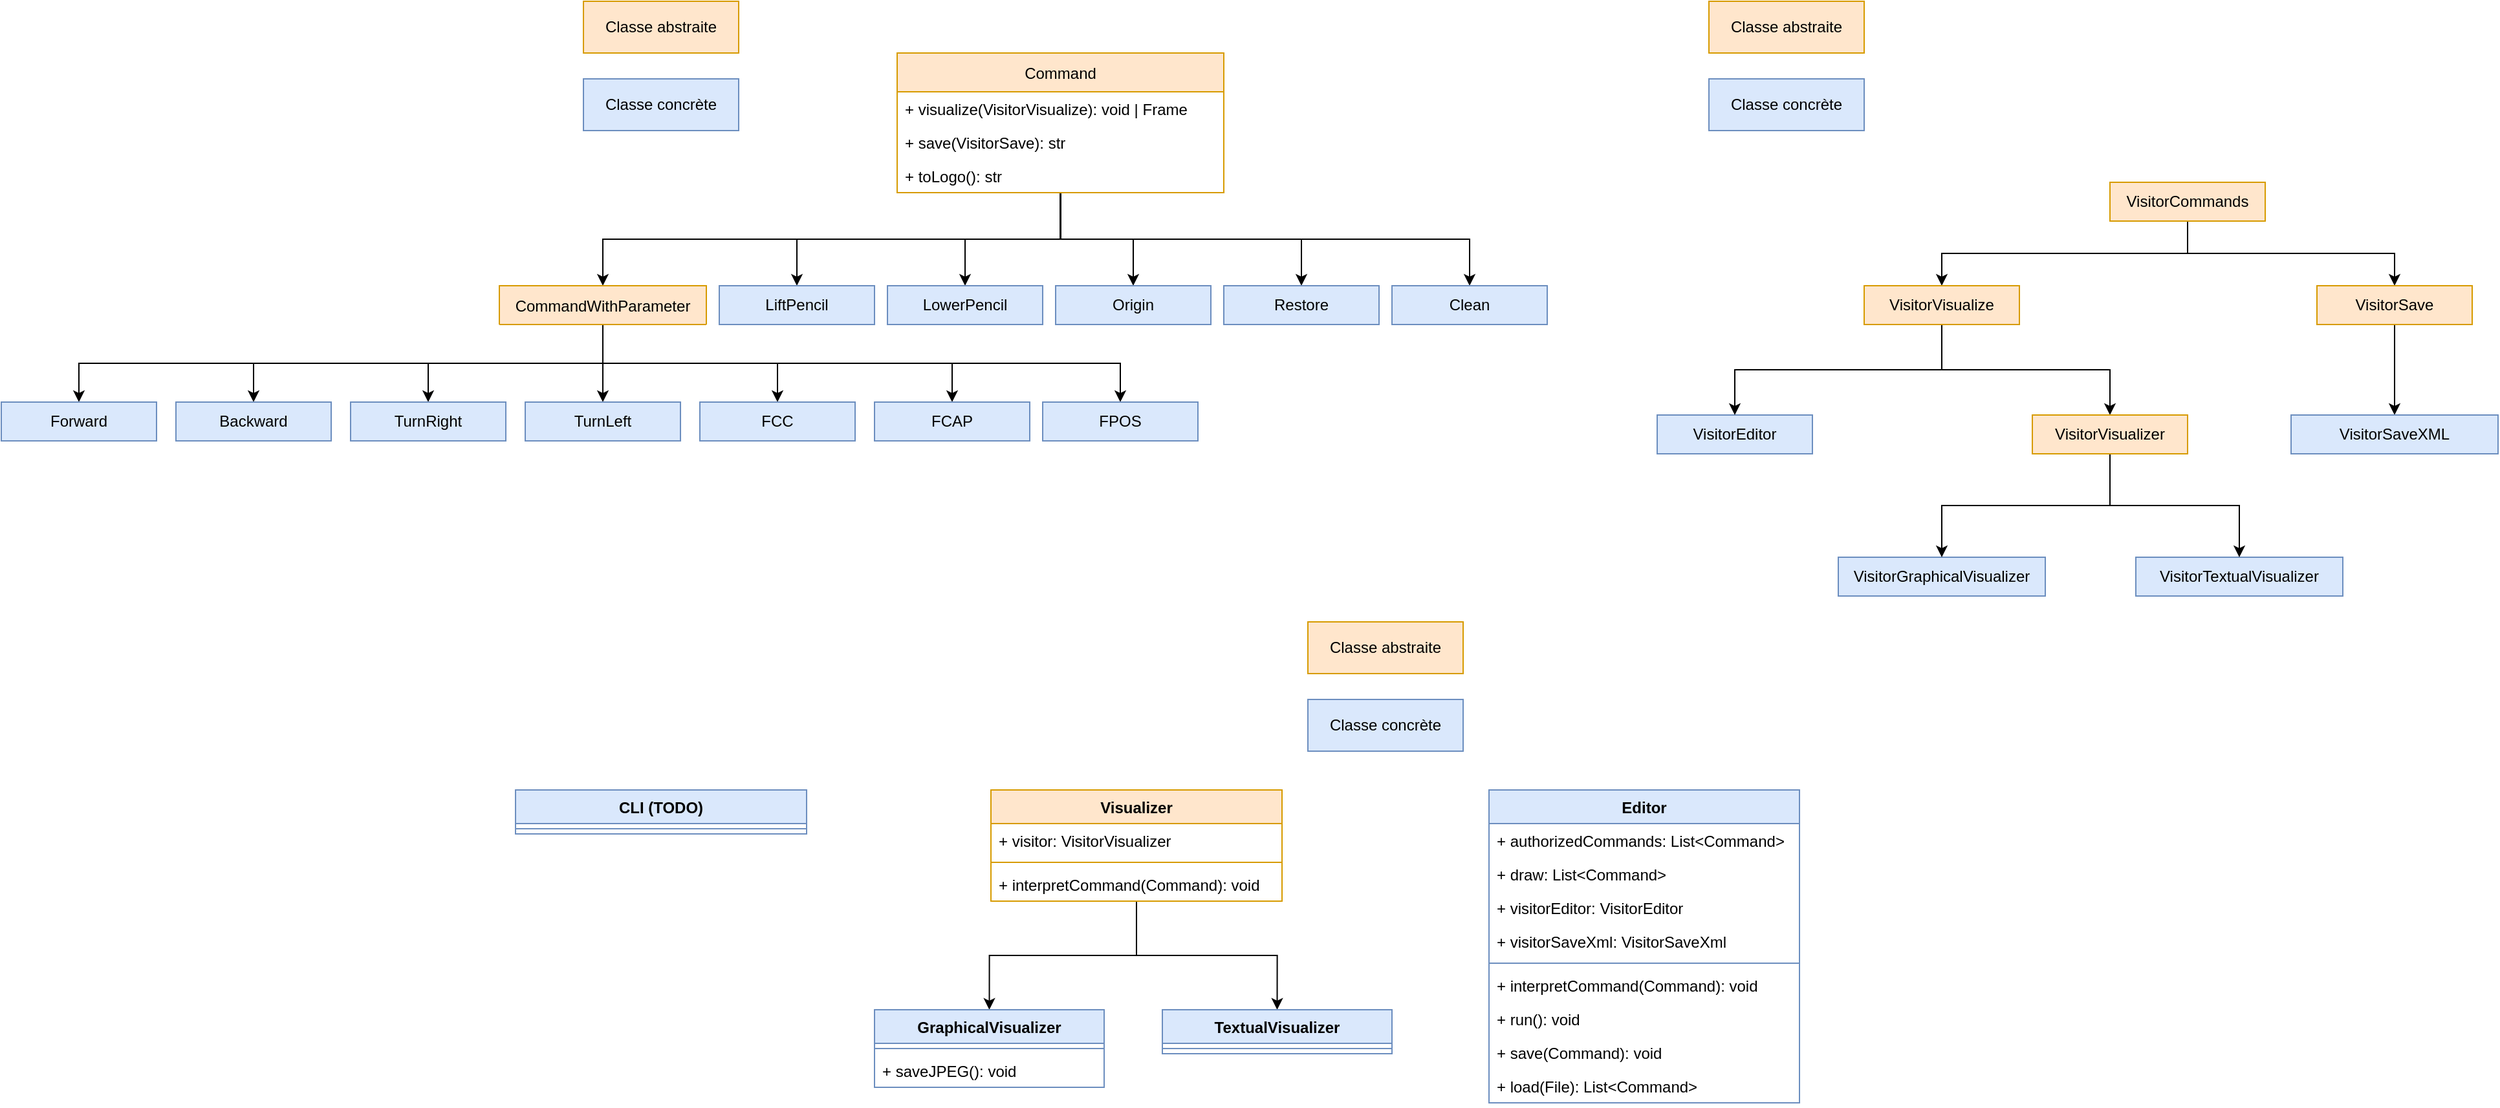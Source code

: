 <mxfile version="20.3.0" type="device" pages="2"><diagram id="Py8wlGeYmYCGKQXBssOy" name="Hiérarchie des classes"><mxGraphModel dx="2522" dy="1867" grid="1" gridSize="10" guides="1" tooltips="1" connect="1" arrows="1" fold="1" page="1" pageScale="1" pageWidth="827" pageHeight="1169" math="0" shadow="0"><root><mxCell id="0"/><mxCell id="1" parent="0"/><mxCell id="HvJ65bPTs1AL6TXS-lIc-12" style="edgeStyle=orthogonalEdgeStyle;rounded=0;orthogonalLoop=1;jettySize=auto;html=1;exitX=0.5;exitY=1;exitDx=0;exitDy=0;entryX=0.5;entryY=0;entryDx=0;entryDy=0;" parent="1" source="HvJ65bPTs1AL6TXS-lIc-1" target="HvJ65bPTs1AL6TXS-lIc-5" edge="1"><mxGeometry relative="1" as="geometry"/></mxCell><mxCell id="HvJ65bPTs1AL6TXS-lIc-13" style="edgeStyle=orthogonalEdgeStyle;rounded=0;orthogonalLoop=1;jettySize=auto;html=1;exitX=0.5;exitY=1;exitDx=0;exitDy=0;entryX=0.5;entryY=0;entryDx=0;entryDy=0;" parent="1" source="HvJ65bPTs1AL6TXS-lIc-1" target="HvJ65bPTs1AL6TXS-lIc-7" edge="1"><mxGeometry relative="1" as="geometry"/></mxCell><mxCell id="HvJ65bPTs1AL6TXS-lIc-14" style="edgeStyle=orthogonalEdgeStyle;rounded=0;orthogonalLoop=1;jettySize=auto;html=1;exitX=0.5;exitY=1;exitDx=0;exitDy=0;entryX=0.5;entryY=0;entryDx=0;entryDy=0;" parent="1" source="HvJ65bPTs1AL6TXS-lIc-1" target="HvJ65bPTs1AL6TXS-lIc-6" edge="1"><mxGeometry relative="1" as="geometry"/></mxCell><mxCell id="HvJ65bPTs1AL6TXS-lIc-15" style="edgeStyle=orthogonalEdgeStyle;rounded=0;orthogonalLoop=1;jettySize=auto;html=1;exitX=0.5;exitY=1;exitDx=0;exitDy=0;entryX=0.5;entryY=0;entryDx=0;entryDy=0;" parent="1" source="HvJ65bPTs1AL6TXS-lIc-1" target="HvJ65bPTs1AL6TXS-lIc-9" edge="1"><mxGeometry relative="1" as="geometry"/></mxCell><mxCell id="HvJ65bPTs1AL6TXS-lIc-16" style="edgeStyle=orthogonalEdgeStyle;rounded=0;orthogonalLoop=1;jettySize=auto;html=1;exitX=0.5;exitY=1;exitDx=0;exitDy=0;entryX=0.5;entryY=0;entryDx=0;entryDy=0;" parent="1" source="HvJ65bPTs1AL6TXS-lIc-1" target="HvJ65bPTs1AL6TXS-lIc-8" edge="1"><mxGeometry relative="1" as="geometry"/></mxCell><mxCell id="HvJ65bPTs1AL6TXS-lIc-17" style="edgeStyle=orthogonalEdgeStyle;rounded=0;orthogonalLoop=1;jettySize=auto;html=1;exitX=0.5;exitY=1;exitDx=0;exitDy=0;entryX=0.5;entryY=0;entryDx=0;entryDy=0;" parent="1" source="HvJ65bPTs1AL6TXS-lIc-1" target="HvJ65bPTs1AL6TXS-lIc-10" edge="1"><mxGeometry relative="1" as="geometry"/></mxCell><mxCell id="HvJ65bPTs1AL6TXS-lIc-1" value="Command" style="swimlane;fontStyle=0;childLayout=stackLayout;horizontal=1;startSize=30;horizontalStack=0;resizeParent=1;resizeParentMax=0;resizeLast=0;collapsible=1;marginBottom=0;fillColor=#ffe6cc;strokeColor=#d79b00;" parent="1" vertex="1"><mxGeometry x="-847.5" y="-630" width="252.5" height="108" as="geometry"><mxRectangle x="-800" y="-650" width="100" height="30" as="alternateBounds"/></mxGeometry></mxCell><mxCell id="3VCaIuvypwtQVlSkC2M7-2" value="+ visualize(VisitorVisualize): void | Frame" style="text;strokeColor=none;fillColor=none;align=left;verticalAlign=top;spacingLeft=4;spacingRight=4;overflow=hidden;rotatable=0;points=[[0,0.5],[1,0.5]];portConstraint=eastwest;" vertex="1" parent="HvJ65bPTs1AL6TXS-lIc-1"><mxGeometry y="30" width="252.5" height="26" as="geometry"/></mxCell><mxCell id="3VCaIuvypwtQVlSkC2M7-3" value="+ save(VisitorSave): str" style="text;strokeColor=none;fillColor=none;align=left;verticalAlign=top;spacingLeft=4;spacingRight=4;overflow=hidden;rotatable=0;points=[[0,0.5],[1,0.5]];portConstraint=eastwest;" vertex="1" parent="HvJ65bPTs1AL6TXS-lIc-1"><mxGeometry y="56" width="252.5" height="26" as="geometry"/></mxCell><mxCell id="3VCaIuvypwtQVlSkC2M7-4" value="+ toLogo(): str" style="text;strokeColor=none;fillColor=none;align=left;verticalAlign=top;spacingLeft=4;spacingRight=4;overflow=hidden;rotatable=0;points=[[0,0.5],[1,0.5]];portConstraint=eastwest;" vertex="1" parent="HvJ65bPTs1AL6TXS-lIc-1"><mxGeometry y="82" width="252.5" height="26" as="geometry"/></mxCell><mxCell id="HvJ65bPTs1AL6TXS-lIc-30" style="edgeStyle=orthogonalEdgeStyle;rounded=0;orthogonalLoop=1;jettySize=auto;html=1;exitX=0.5;exitY=1;exitDx=0;exitDy=0;entryX=0.5;entryY=0;entryDx=0;entryDy=0;" parent="1" source="HvJ65bPTs1AL6TXS-lIc-5" target="HvJ65bPTs1AL6TXS-lIc-19" edge="1"><mxGeometry relative="1" as="geometry"/></mxCell><mxCell id="HvJ65bPTs1AL6TXS-lIc-31" style="edgeStyle=orthogonalEdgeStyle;rounded=0;orthogonalLoop=1;jettySize=auto;html=1;exitX=0.5;exitY=1;exitDx=0;exitDy=0;entryX=0.5;entryY=0;entryDx=0;entryDy=0;" parent="1" source="HvJ65bPTs1AL6TXS-lIc-5" target="HvJ65bPTs1AL6TXS-lIc-21" edge="1"><mxGeometry relative="1" as="geometry"/></mxCell><mxCell id="HvJ65bPTs1AL6TXS-lIc-32" style="edgeStyle=orthogonalEdgeStyle;rounded=0;orthogonalLoop=1;jettySize=auto;html=1;exitX=0.5;exitY=1;exitDx=0;exitDy=0;entryX=0.5;entryY=0;entryDx=0;entryDy=0;" parent="1" source="HvJ65bPTs1AL6TXS-lIc-5" target="HvJ65bPTs1AL6TXS-lIc-22" edge="1"><mxGeometry relative="1" as="geometry"/></mxCell><mxCell id="HvJ65bPTs1AL6TXS-lIc-33" style="edgeStyle=orthogonalEdgeStyle;rounded=0;orthogonalLoop=1;jettySize=auto;html=1;exitX=0.5;exitY=1;exitDx=0;exitDy=0;entryX=0.5;entryY=0;entryDx=0;entryDy=0;" parent="1" source="HvJ65bPTs1AL6TXS-lIc-5" target="HvJ65bPTs1AL6TXS-lIc-25" edge="1"><mxGeometry relative="1" as="geometry"/></mxCell><mxCell id="HvJ65bPTs1AL6TXS-lIc-34" style="edgeStyle=orthogonalEdgeStyle;rounded=0;orthogonalLoop=1;jettySize=auto;html=1;exitX=0.5;exitY=1;exitDx=0;exitDy=0;entryX=0.5;entryY=0;entryDx=0;entryDy=0;" parent="1" source="HvJ65bPTs1AL6TXS-lIc-5" target="HvJ65bPTs1AL6TXS-lIc-26" edge="1"><mxGeometry relative="1" as="geometry"/></mxCell><mxCell id="HvJ65bPTs1AL6TXS-lIc-35" style="edgeStyle=orthogonalEdgeStyle;rounded=0;orthogonalLoop=1;jettySize=auto;html=1;exitX=0.5;exitY=1;exitDx=0;exitDy=0;entryX=0.5;entryY=0;entryDx=0;entryDy=0;" parent="1" source="HvJ65bPTs1AL6TXS-lIc-5" target="HvJ65bPTs1AL6TXS-lIc-28" edge="1"><mxGeometry relative="1" as="geometry"/></mxCell><mxCell id="HvJ65bPTs1AL6TXS-lIc-36" style="edgeStyle=orthogonalEdgeStyle;rounded=0;orthogonalLoop=1;jettySize=auto;html=1;exitX=0.5;exitY=1;exitDx=0;exitDy=0;entryX=0.5;entryY=0;entryDx=0;entryDy=0;" parent="1" source="HvJ65bPTs1AL6TXS-lIc-5" target="HvJ65bPTs1AL6TXS-lIc-29" edge="1"><mxGeometry relative="1" as="geometry"/></mxCell><mxCell id="HvJ65bPTs1AL6TXS-lIc-5" value="CommandWithParameter" style="swimlane;fontStyle=0;childLayout=stackLayout;horizontal=1;startSize=30;horizontalStack=0;resizeParent=1;resizeParentMax=0;resizeLast=0;collapsible=1;marginBottom=0;fillColor=#ffe6cc;strokeColor=#d79b00;" parent="1" vertex="1" collapsed="1"><mxGeometry x="-1155" y="-450" width="160" height="30" as="geometry"><mxRectangle x="-450" width="140" height="60" as="alternateBounds"/></mxGeometry></mxCell><mxCell id="HvJ65bPTs1AL6TXS-lIc-6" value="LowerPencil" style="rounded=0;whiteSpace=wrap;html=1;fillColor=#dae8fc;strokeColor=#6c8ebf;" parent="1" vertex="1"><mxGeometry x="-855" y="-450" width="120" height="30" as="geometry"/></mxCell><mxCell id="HvJ65bPTs1AL6TXS-lIc-7" value="LiftPencil" style="rounded=0;whiteSpace=wrap;html=1;fillColor=#dae8fc;strokeColor=#6c8ebf;" parent="1" vertex="1"><mxGeometry x="-985" y="-450" width="120" height="30" as="geometry"/></mxCell><mxCell id="HvJ65bPTs1AL6TXS-lIc-8" value="Restore" style="rounded=0;whiteSpace=wrap;html=1;fillColor=#dae8fc;strokeColor=#6c8ebf;" parent="1" vertex="1"><mxGeometry x="-595" y="-450" width="120" height="30" as="geometry"/></mxCell><mxCell id="HvJ65bPTs1AL6TXS-lIc-9" value="Origin" style="rounded=0;whiteSpace=wrap;html=1;fillColor=#dae8fc;strokeColor=#6c8ebf;" parent="1" vertex="1"><mxGeometry x="-725" y="-450" width="120" height="30" as="geometry"/></mxCell><mxCell id="HvJ65bPTs1AL6TXS-lIc-10" value="Clean" style="rounded=0;whiteSpace=wrap;html=1;fillColor=#dae8fc;strokeColor=#6c8ebf;" parent="1" vertex="1"><mxGeometry x="-465" y="-450" width="120" height="30" as="geometry"/></mxCell><mxCell id="HvJ65bPTs1AL6TXS-lIc-11" value="Classe abstraite" style="rounded=0;whiteSpace=wrap;html=1;fillColor=#ffe6cc;strokeColor=#d79b00;" parent="1" vertex="1"><mxGeometry x="-1090" y="-670" width="120" height="40" as="geometry"/></mxCell><mxCell id="HvJ65bPTs1AL6TXS-lIc-18" value="Classe concrète" style="rounded=0;whiteSpace=wrap;html=1;fillColor=#dae8fc;strokeColor=#6c8ebf;" parent="1" vertex="1"><mxGeometry x="-1090" y="-610" width="120" height="40" as="geometry"/></mxCell><mxCell id="HvJ65bPTs1AL6TXS-lIc-19" value="Forward" style="rounded=0;whiteSpace=wrap;html=1;fillColor=#dae8fc;strokeColor=#6c8ebf;" parent="1" vertex="1"><mxGeometry x="-1540" y="-360" width="120" height="30" as="geometry"/></mxCell><mxCell id="HvJ65bPTs1AL6TXS-lIc-21" value="Backward" style="rounded=0;whiteSpace=wrap;html=1;fillColor=#dae8fc;strokeColor=#6c8ebf;" parent="1" vertex="1"><mxGeometry x="-1405" y="-360" width="120" height="30" as="geometry"/></mxCell><mxCell id="HvJ65bPTs1AL6TXS-lIc-22" value="TurnRight" style="rounded=0;whiteSpace=wrap;html=1;fillColor=#dae8fc;strokeColor=#6c8ebf;" parent="1" vertex="1"><mxGeometry x="-1270" y="-360" width="120" height="30" as="geometry"/></mxCell><mxCell id="HvJ65bPTs1AL6TXS-lIc-25" value="TurnLeft" style="rounded=0;whiteSpace=wrap;html=1;fillColor=#dae8fc;strokeColor=#6c8ebf;" parent="1" vertex="1"><mxGeometry x="-1135" y="-360" width="120" height="30" as="geometry"/></mxCell><mxCell id="HvJ65bPTs1AL6TXS-lIc-26" value="FCC" style="rounded=0;whiteSpace=wrap;html=1;fillColor=#dae8fc;strokeColor=#6c8ebf;" parent="1" vertex="1"><mxGeometry x="-1000" y="-360" width="120" height="30" as="geometry"/></mxCell><mxCell id="HvJ65bPTs1AL6TXS-lIc-28" value="FCAP" style="rounded=0;whiteSpace=wrap;html=1;fillColor=#dae8fc;strokeColor=#6c8ebf;" parent="1" vertex="1"><mxGeometry x="-865" y="-360" width="120" height="30" as="geometry"/></mxCell><mxCell id="HvJ65bPTs1AL6TXS-lIc-29" value="FPOS" style="rounded=0;whiteSpace=wrap;html=1;fillColor=#dae8fc;strokeColor=#6c8ebf;" parent="1" vertex="1"><mxGeometry x="-735" y="-360" width="120" height="30" as="geometry"/></mxCell><mxCell id="sh2e0E0gdRkH1KBBq02k-22" style="edgeStyle=orthogonalEdgeStyle;rounded=0;orthogonalLoop=1;jettySize=auto;html=1;entryX=0.5;entryY=0;entryDx=0;entryDy=0;" parent="1" source="sh2e0E0gdRkH1KBBq02k-9" target="sh2e0E0gdRkH1KBBq02k-14" edge="1"><mxGeometry relative="1" as="geometry"/></mxCell><mxCell id="sh2e0E0gdRkH1KBBq02k-23" style="edgeStyle=orthogonalEdgeStyle;rounded=0;orthogonalLoop=1;jettySize=auto;html=1;entryX=0.5;entryY=0;entryDx=0;entryDy=0;" parent="1" source="sh2e0E0gdRkH1KBBq02k-9" target="sh2e0E0gdRkH1KBBq02k-19" edge="1"><mxGeometry relative="1" as="geometry"/></mxCell><mxCell id="sh2e0E0gdRkH1KBBq02k-9" value="Visualizer" style="swimlane;fontStyle=1;align=center;verticalAlign=top;childLayout=stackLayout;horizontal=1;startSize=26;horizontalStack=0;resizeParent=1;resizeParentMax=0;resizeLast=0;collapsible=1;marginBottom=0;fillColor=#ffe6cc;strokeColor=#d79b00;" parent="1" vertex="1"><mxGeometry x="-775" y="-60" width="225" height="86" as="geometry"/></mxCell><mxCell id="sh2e0E0gdRkH1KBBq02k-10" value="+ visitor: VisitorVisualizer" style="text;strokeColor=none;fillColor=none;align=left;verticalAlign=top;spacingLeft=4;spacingRight=4;overflow=hidden;rotatable=0;points=[[0,0.5],[1,0.5]];portConstraint=eastwest;" parent="sh2e0E0gdRkH1KBBq02k-9" vertex="1"><mxGeometry y="26" width="225" height="26" as="geometry"/></mxCell><mxCell id="sh2e0E0gdRkH1KBBq02k-11" value="" style="line;strokeWidth=1;fillColor=none;align=left;verticalAlign=middle;spacingTop=-1;spacingLeft=3;spacingRight=3;rotatable=0;labelPosition=right;points=[];portConstraint=eastwest;strokeColor=inherit;" parent="sh2e0E0gdRkH1KBBq02k-9" vertex="1"><mxGeometry y="52" width="225" height="8" as="geometry"/></mxCell><mxCell id="sh2e0E0gdRkH1KBBq02k-13" value="+ interpretCommand(Command): void" style="text;strokeColor=none;fillColor=none;align=left;verticalAlign=top;spacingLeft=4;spacingRight=4;overflow=hidden;rotatable=0;points=[[0,0.5],[1,0.5]];portConstraint=eastwest;" parent="sh2e0E0gdRkH1KBBq02k-9" vertex="1"><mxGeometry y="60" width="225" height="26" as="geometry"/></mxCell><mxCell id="sh2e0E0gdRkH1KBBq02k-14" value="GraphicalVisualizer" style="swimlane;fontStyle=1;align=center;verticalAlign=top;childLayout=stackLayout;horizontal=1;startSize=26;horizontalStack=0;resizeParent=1;resizeParentMax=0;resizeLast=0;collapsible=1;marginBottom=0;fillColor=#dae8fc;strokeColor=#6c8ebf;" parent="1" vertex="1"><mxGeometry x="-865" y="110" width="177.5" height="60" as="geometry"/></mxCell><mxCell id="sh2e0E0gdRkH1KBBq02k-16" value="" style="line;strokeWidth=1;fillColor=none;align=left;verticalAlign=middle;spacingTop=-1;spacingLeft=3;spacingRight=3;rotatable=0;labelPosition=right;points=[];portConstraint=eastwest;strokeColor=inherit;" parent="sh2e0E0gdRkH1KBBq02k-14" vertex="1"><mxGeometry y="26" width="177.5" height="8" as="geometry"/></mxCell><mxCell id="sh2e0E0gdRkH1KBBq02k-18" value="+ saveJPEG(): void" style="text;strokeColor=none;fillColor=none;align=left;verticalAlign=top;spacingLeft=4;spacingRight=4;overflow=hidden;rotatable=0;points=[[0,0.5],[1,0.5]];portConstraint=eastwest;" parent="sh2e0E0gdRkH1KBBq02k-14" vertex="1"><mxGeometry y="34" width="177.5" height="26" as="geometry"/></mxCell><mxCell id="sh2e0E0gdRkH1KBBq02k-19" value="TextualVisualizer" style="swimlane;fontStyle=1;align=center;verticalAlign=top;childLayout=stackLayout;horizontal=1;startSize=26;horizontalStack=0;resizeParent=1;resizeParentMax=0;resizeLast=0;collapsible=1;marginBottom=0;fillColor=#dae8fc;strokeColor=#6c8ebf;" parent="1" vertex="1"><mxGeometry x="-642.5" y="110" width="177.5" height="34" as="geometry"/></mxCell><mxCell id="sh2e0E0gdRkH1KBBq02k-20" value="" style="line;strokeWidth=1;fillColor=none;align=left;verticalAlign=middle;spacingTop=-1;spacingLeft=3;spacingRight=3;rotatable=0;labelPosition=right;points=[];portConstraint=eastwest;strokeColor=inherit;" parent="sh2e0E0gdRkH1KBBq02k-19" vertex="1"><mxGeometry y="26" width="177.5" height="8" as="geometry"/></mxCell><mxCell id="sh2e0E0gdRkH1KBBq02k-24" value="Editor" style="swimlane;fontStyle=1;align=center;verticalAlign=top;childLayout=stackLayout;horizontal=1;startSize=26;horizontalStack=0;resizeParent=1;resizeParentMax=0;resizeLast=0;collapsible=1;marginBottom=0;fillColor=#dae8fc;strokeColor=#6c8ebf;" parent="1" vertex="1"><mxGeometry x="-390" y="-60" width="240" height="242" as="geometry"/></mxCell><mxCell id="sh2e0E0gdRkH1KBBq02k-25" value="+ authorizedCommands: List&lt;Command&gt;" style="text;strokeColor=none;fillColor=none;align=left;verticalAlign=top;spacingLeft=4;spacingRight=4;overflow=hidden;rotatable=0;points=[[0,0.5],[1,0.5]];portConstraint=eastwest;" parent="sh2e0E0gdRkH1KBBq02k-24" vertex="1"><mxGeometry y="26" width="240" height="26" as="geometry"/></mxCell><mxCell id="UEeX_-MhwVAhOCr9hLHB-2" value="+ draw: List&lt;Command&gt;" style="text;strokeColor=none;fillColor=none;align=left;verticalAlign=top;spacingLeft=4;spacingRight=4;overflow=hidden;rotatable=0;points=[[0,0.5],[1,0.5]];portConstraint=eastwest;" parent="sh2e0E0gdRkH1KBBq02k-24" vertex="1"><mxGeometry y="52" width="240" height="26" as="geometry"/></mxCell><mxCell id="UEeX_-MhwVAhOCr9hLHB-1" value="+ visitorEditor: VisitorEditor" style="text;strokeColor=none;fillColor=none;align=left;verticalAlign=top;spacingLeft=4;spacingRight=4;overflow=hidden;rotatable=0;points=[[0,0.5],[1,0.5]];portConstraint=eastwest;" parent="sh2e0E0gdRkH1KBBq02k-24" vertex="1"><mxGeometry y="78" width="240" height="26" as="geometry"/></mxCell><mxCell id="S-rFcme-GWfGaDyofv7M-3" value="+ visitorSaveXml: VisitorSaveXml" style="text;strokeColor=none;fillColor=none;align=left;verticalAlign=top;spacingLeft=4;spacingRight=4;overflow=hidden;rotatable=0;points=[[0,0.5],[1,0.5]];portConstraint=eastwest;" parent="sh2e0E0gdRkH1KBBq02k-24" vertex="1"><mxGeometry y="104" width="240" height="26" as="geometry"/></mxCell><mxCell id="sh2e0E0gdRkH1KBBq02k-26" value="" style="line;strokeWidth=1;fillColor=none;align=left;verticalAlign=middle;spacingTop=-1;spacingLeft=3;spacingRight=3;rotatable=0;labelPosition=right;points=[];portConstraint=eastwest;strokeColor=inherit;" parent="sh2e0E0gdRkH1KBBq02k-24" vertex="1"><mxGeometry y="130" width="240" height="8" as="geometry"/></mxCell><mxCell id="S-rFcme-GWfGaDyofv7M-1" value="+ interpretCommand(Command): void" style="text;strokeColor=none;fillColor=none;align=left;verticalAlign=top;spacingLeft=4;spacingRight=4;overflow=hidden;rotatable=0;points=[[0,0.5],[1,0.5]];portConstraint=eastwest;" parent="sh2e0E0gdRkH1KBBq02k-24" vertex="1"><mxGeometry y="138" width="240" height="26" as="geometry"/></mxCell><mxCell id="S-rFcme-GWfGaDyofv7M-4" value="+ run(): void" style="text;strokeColor=none;fillColor=none;align=left;verticalAlign=top;spacingLeft=4;spacingRight=4;overflow=hidden;rotatable=0;points=[[0,0.5],[1,0.5]];portConstraint=eastwest;" parent="sh2e0E0gdRkH1KBBq02k-24" vertex="1"><mxGeometry y="164" width="240" height="26" as="geometry"/></mxCell><mxCell id="sh2e0E0gdRkH1KBBq02k-27" value="+ save(Command): void" style="text;strokeColor=none;fillColor=none;align=left;verticalAlign=top;spacingLeft=4;spacingRight=4;overflow=hidden;rotatable=0;points=[[0,0.5],[1,0.5]];portConstraint=eastwest;" parent="sh2e0E0gdRkH1KBBq02k-24" vertex="1"><mxGeometry y="190" width="240" height="26" as="geometry"/></mxCell><mxCell id="S-rFcme-GWfGaDyofv7M-2" value="+ load(File): List&lt;Command&gt;" style="text;strokeColor=none;fillColor=none;align=left;verticalAlign=top;spacingLeft=4;spacingRight=4;overflow=hidden;rotatable=0;points=[[0,0.5],[1,0.5]];portConstraint=eastwest;" parent="sh2e0E0gdRkH1KBBq02k-24" vertex="1"><mxGeometry y="216" width="240" height="26" as="geometry"/></mxCell><mxCell id="sh2e0E0gdRkH1KBBq02k-29" value="CLI (TODO)" style="swimlane;fontStyle=1;align=center;verticalAlign=top;childLayout=stackLayout;horizontal=1;startSize=26;horizontalStack=0;resizeParent=1;resizeParentMax=0;resizeLast=0;collapsible=1;marginBottom=0;fillColor=#dae8fc;strokeColor=#6c8ebf;" parent="1" vertex="1"><mxGeometry x="-1142.5" y="-60" width="225" height="34" as="geometry"/></mxCell><mxCell id="sh2e0E0gdRkH1KBBq02k-31" value="" style="line;strokeWidth=1;fillColor=none;align=left;verticalAlign=middle;spacingTop=-1;spacingLeft=3;spacingRight=3;rotatable=0;labelPosition=right;points=[];portConstraint=eastwest;strokeColor=inherit;" parent="sh2e0E0gdRkH1KBBq02k-29" vertex="1"><mxGeometry y="26" width="225" height="8" as="geometry"/></mxCell><mxCell id="UEeX_-MhwVAhOCr9hLHB-14" style="edgeStyle=orthogonalEdgeStyle;rounded=0;orthogonalLoop=1;jettySize=auto;html=1;exitX=0.5;exitY=1;exitDx=0;exitDy=0;entryX=0.5;entryY=0;entryDx=0;entryDy=0;" parent="1" source="UEeX_-MhwVAhOCr9hLHB-4" target="UEeX_-MhwVAhOCr9hLHB-6" edge="1"><mxGeometry relative="1" as="geometry"/></mxCell><mxCell id="UEeX_-MhwVAhOCr9hLHB-15" style="edgeStyle=orthogonalEdgeStyle;rounded=0;orthogonalLoop=1;jettySize=auto;html=1;exitX=0.5;exitY=1;exitDx=0;exitDy=0;entryX=0.5;entryY=0;entryDx=0;entryDy=0;" parent="1" source="UEeX_-MhwVAhOCr9hLHB-4" target="UEeX_-MhwVAhOCr9hLHB-7" edge="1"><mxGeometry relative="1" as="geometry"/></mxCell><mxCell id="UEeX_-MhwVAhOCr9hLHB-4" value="VisitorCommands" style="rounded=0;whiteSpace=wrap;html=1;fillColor=#ffe6cc;strokeColor=#d79b00;" parent="1" vertex="1"><mxGeometry x="90" y="-530" width="120" height="30" as="geometry"/></mxCell><mxCell id="UEeX_-MhwVAhOCr9hLHB-5" value="VisitorEditor" style="rounded=0;whiteSpace=wrap;html=1;fillColor=#dae8fc;strokeColor=#6c8ebf;" parent="1" vertex="1"><mxGeometry x="-260" y="-350" width="120" height="30" as="geometry"/></mxCell><mxCell id="3VCaIuvypwtQVlSkC2M7-5" style="edgeStyle=orthogonalEdgeStyle;rounded=0;orthogonalLoop=1;jettySize=auto;html=1;exitX=0.5;exitY=1;exitDx=0;exitDy=0;entryX=0.5;entryY=0;entryDx=0;entryDy=0;" edge="1" parent="1" source="UEeX_-MhwVAhOCr9hLHB-6" target="UEeX_-MhwVAhOCr9hLHB-5"><mxGeometry relative="1" as="geometry"/></mxCell><mxCell id="3VCaIuvypwtQVlSkC2M7-7" style="edgeStyle=orthogonalEdgeStyle;rounded=0;orthogonalLoop=1;jettySize=auto;html=1;exitX=0.5;exitY=1;exitDx=0;exitDy=0;entryX=0.5;entryY=0;entryDx=0;entryDy=0;" edge="1" parent="1" source="UEeX_-MhwVAhOCr9hLHB-6" target="3VCaIuvypwtQVlSkC2M7-6"><mxGeometry relative="1" as="geometry"/></mxCell><mxCell id="UEeX_-MhwVAhOCr9hLHB-6" value="VisitorVisualize" style="rounded=0;whiteSpace=wrap;html=1;fillColor=#ffe6cc;strokeColor=#d79b00;" parent="1" vertex="1"><mxGeometry x="-100" y="-450" width="120" height="30" as="geometry"/></mxCell><mxCell id="UEeX_-MhwVAhOCr9hLHB-17" style="edgeStyle=orthogonalEdgeStyle;rounded=0;orthogonalLoop=1;jettySize=auto;html=1;exitX=0.5;exitY=1;exitDx=0;exitDy=0;entryX=0.5;entryY=0;entryDx=0;entryDy=0;" parent="1" source="UEeX_-MhwVAhOCr9hLHB-7" target="UEeX_-MhwVAhOCr9hLHB-16" edge="1"><mxGeometry relative="1" as="geometry"/></mxCell><mxCell id="UEeX_-MhwVAhOCr9hLHB-7" value="VisitorSave" style="rounded=0;whiteSpace=wrap;html=1;fillColor=#ffe6cc;strokeColor=#d79b00;" parent="1" vertex="1"><mxGeometry x="250" y="-450" width="120" height="30" as="geometry"/></mxCell><mxCell id="UEeX_-MhwVAhOCr9hLHB-9" value="VisitorGraphicalVisualizer" style="rounded=0;whiteSpace=wrap;html=1;fillColor=#dae8fc;strokeColor=#6c8ebf;" parent="1" vertex="1"><mxGeometry x="-120" y="-240" width="160" height="30" as="geometry"/></mxCell><mxCell id="UEeX_-MhwVAhOCr9hLHB-10" value="VisitorTextualVisualizer" style="rounded=0;whiteSpace=wrap;html=1;fillColor=#dae8fc;strokeColor=#6c8ebf;" parent="1" vertex="1"><mxGeometry x="110" y="-240" width="160" height="30" as="geometry"/></mxCell><mxCell id="UEeX_-MhwVAhOCr9hLHB-16" value="VisitorSaveXML" style="rounded=0;whiteSpace=wrap;html=1;fillColor=#dae8fc;strokeColor=#6c8ebf;" parent="1" vertex="1"><mxGeometry x="230" y="-350" width="160" height="30" as="geometry"/></mxCell><mxCell id="UEeX_-MhwVAhOCr9hLHB-18" value="Classe abstraite" style="rounded=0;whiteSpace=wrap;html=1;fillColor=#ffe6cc;strokeColor=#d79b00;" parent="1" vertex="1"><mxGeometry x="-220" y="-670" width="120" height="40" as="geometry"/></mxCell><mxCell id="UEeX_-MhwVAhOCr9hLHB-19" value="Classe concrète" style="rounded=0;whiteSpace=wrap;html=1;fillColor=#dae8fc;strokeColor=#6c8ebf;" parent="1" vertex="1"><mxGeometry x="-220" y="-610" width="120" height="40" as="geometry"/></mxCell><mxCell id="UEeX_-MhwVAhOCr9hLHB-20" value="Classe abstraite" style="rounded=0;whiteSpace=wrap;html=1;fillColor=#ffe6cc;strokeColor=#d79b00;" parent="1" vertex="1"><mxGeometry x="-530" y="-190" width="120" height="40" as="geometry"/></mxCell><mxCell id="UEeX_-MhwVAhOCr9hLHB-21" value="Classe concrète" style="rounded=0;whiteSpace=wrap;html=1;fillColor=#dae8fc;strokeColor=#6c8ebf;" parent="1" vertex="1"><mxGeometry x="-530" y="-130" width="120" height="40" as="geometry"/></mxCell><mxCell id="3VCaIuvypwtQVlSkC2M7-8" style="edgeStyle=orthogonalEdgeStyle;rounded=0;orthogonalLoop=1;jettySize=auto;html=1;exitX=0.5;exitY=1;exitDx=0;exitDy=0;entryX=0.5;entryY=0;entryDx=0;entryDy=0;" edge="1" parent="1" source="3VCaIuvypwtQVlSkC2M7-6" target="UEeX_-MhwVAhOCr9hLHB-9"><mxGeometry relative="1" as="geometry"/></mxCell><mxCell id="3VCaIuvypwtQVlSkC2M7-9" style="edgeStyle=orthogonalEdgeStyle;rounded=0;orthogonalLoop=1;jettySize=auto;html=1;exitX=0.5;exitY=1;exitDx=0;exitDy=0;entryX=0.5;entryY=0;entryDx=0;entryDy=0;" edge="1" parent="1" source="3VCaIuvypwtQVlSkC2M7-6" target="UEeX_-MhwVAhOCr9hLHB-10"><mxGeometry relative="1" as="geometry"/></mxCell><mxCell id="3VCaIuvypwtQVlSkC2M7-6" value="VisitorVisualizer" style="rounded=0;whiteSpace=wrap;html=1;fillColor=#ffe6cc;strokeColor=#d79b00;" vertex="1" parent="1"><mxGeometry x="30" y="-350" width="120" height="30" as="geometry"/></mxCell></root></mxGraphModel></diagram><diagram id="hGb2QISVeGZIKAqk7Py0" name="Structure projet"><mxGraphModel dx="1695" dy="698" grid="1" gridSize="10" guides="1" tooltips="1" connect="1" arrows="1" fold="1" page="1" pageScale="1" pageWidth="827" pageHeight="1169" math="0" shadow="0"><root><mxCell id="0"/><mxCell id="1" parent="0"/><mxCell id="i2KFhC99LP20sOM9ejCv-1" value="" style="rounded=0;whiteSpace=wrap;html=1;" parent="1" vertex="1"><mxGeometry x="-30" y="150" width="820" height="330" as="geometry"/></mxCell><mxCell id="i2KFhC99LP20sOM9ejCv-2" value="&lt;b&gt;&lt;i&gt;Historique des commandes&lt;/i&gt;&lt;/b&gt;" style="rounded=0;whiteSpace=wrap;html=1;fillColor=#f8cecc;strokeColor=#b85450;" parent="1" vertex="1"><mxGeometry x="230" y="160" width="550" height="250" as="geometry"/></mxCell><mxCell id="i2KFhC99LP20sOM9ejCv-3" value="Sauvegarder" style="rounded=0;whiteSpace=wrap;html=1;strokeColor=default;labelBorderColor=none;gradientColor=none;fillColor=default;perimeterSpacing=0;shadow=1;strokeWidth=2;" parent="1" vertex="1"><mxGeometry x="600" y="430" width="85" height="40" as="geometry"/></mxCell><mxCell id="i2KFhC99LP20sOM9ejCv-4" value="Charger" style="rounded=0;whiteSpace=wrap;html=1;strokeColor=default;labelBorderColor=none;gradientColor=none;fillColor=default;perimeterSpacing=0;shadow=1;strokeWidth=2;" parent="1" vertex="1"><mxGeometry x="695" y="430" width="85" height="40" as="geometry"/></mxCell><mxCell id="i2KFhC99LP20sOM9ejCv-5" value="Executer" style="rounded=0;whiteSpace=wrap;html=1;strokeColor=default;labelBorderColor=none;gradientColor=none;fillColor=default;perimeterSpacing=0;shadow=1;strokeWidth=2;" parent="1" vertex="1"><mxGeometry x="230" y="430" width="85" height="40" as="geometry"/></mxCell><mxCell id="i2KFhC99LP20sOM9ejCv-6" value="" style="rounded=0;whiteSpace=wrap;html=1;shadow=0;labelBorderColor=none;strokeColor=default;strokeWidth=1;fillColor=default;gradientColor=none;" parent="1" vertex="1"><mxGeometry x="-20" y="160" width="220" height="310" as="geometry"/></mxCell><mxCell id="i2KFhC99LP20sOM9ejCv-7" value="" style="group" parent="1" vertex="1" connectable="0"><mxGeometry x="-10" y="170" width="200" height="30" as="geometry"/></mxCell><mxCell id="i2KFhC99LP20sOM9ejCv-8" value="Avancer de&amp;nbsp; &amp;nbsp; &amp;nbsp; &amp;nbsp; &amp;nbsp; &amp;nbsp; &amp;nbsp; pas" style="shape=process;whiteSpace=wrap;html=1;backgroundOutline=1;shadow=0;labelBorderColor=none;strokeColor=default;strokeWidth=1;fillColor=default;gradientColor=none;" parent="i2KFhC99LP20sOM9ejCv-7" vertex="1"><mxGeometry width="200" height="30" as="geometry"/></mxCell><mxCell id="i2KFhC99LP20sOM9ejCv-9" value="" style="rounded=0;whiteSpace=wrap;html=1;shadow=0;labelBorderColor=none;strokeColor=default;strokeWidth=1;fillColor=default;gradientColor=none;" parent="i2KFhC99LP20sOM9ejCv-7" vertex="1"><mxGeometry x="105" y="5" width="30" height="20" as="geometry"/></mxCell><mxCell id="i2KFhC99LP20sOM9ejCv-10" value="" style="group" parent="1" vertex="1" connectable="0"><mxGeometry x="-10" y="210" width="200" height="30" as="geometry"/></mxCell><mxCell id="i2KFhC99LP20sOM9ejCv-11" value="Reculer de&amp;nbsp; &amp;nbsp; &amp;nbsp; &amp;nbsp; &amp;nbsp; &amp;nbsp; &amp;nbsp; pas" style="shape=process;whiteSpace=wrap;html=1;backgroundOutline=1;shadow=0;labelBorderColor=none;strokeColor=default;strokeWidth=1;fillColor=default;gradientColor=none;" parent="i2KFhC99LP20sOM9ejCv-10" vertex="1"><mxGeometry width="200" height="30" as="geometry"/></mxCell><mxCell id="i2KFhC99LP20sOM9ejCv-12" value="" style="rounded=0;whiteSpace=wrap;html=1;shadow=0;labelBorderColor=none;strokeColor=default;strokeWidth=1;fillColor=default;gradientColor=none;" parent="i2KFhC99LP20sOM9ejCv-10" vertex="1"><mxGeometry x="105" y="5" width="30" height="20" as="geometry"/></mxCell><mxCell id="i2KFhC99LP20sOM9ejCv-13" value="Retourner à l'origine" style="shape=process;whiteSpace=wrap;html=1;backgroundOutline=1;shadow=0;labelBorderColor=none;strokeColor=default;strokeWidth=1;fillColor=default;gradientColor=none;" parent="1" vertex="1"><mxGeometry x="-10" y="250" width="200" height="30" as="geometry"/></mxCell><mxCell id="i2KFhC99LP20sOM9ejCv-14" value="" style="group" parent="1" vertex="1" connectable="0"><mxGeometry x="-10" y="290" width="200" height="120" as="geometry"/></mxCell><mxCell id="i2KFhC99LP20sOM9ejCv-15" value="Répéter&amp;nbsp; &amp;nbsp; &amp;nbsp; &amp;nbsp; &amp;nbsp; &amp;nbsp; &amp;nbsp;fois" style="shape=process;whiteSpace=wrap;html=1;backgroundOutline=1;shadow=0;labelBorderColor=none;strokeColor=default;strokeWidth=1;fillColor=default;gradientColor=none;" parent="i2KFhC99LP20sOM9ejCv-14" vertex="1"><mxGeometry width="200" height="30" as="geometry"/></mxCell><mxCell id="i2KFhC99LP20sOM9ejCv-16" value="" style="verticalLabelPosition=bottom;verticalAlign=top;html=1;shape=mxgraph.basic.rect;fillColor2=none;strokeWidth=1;size=20;indent=5;shadow=0;labelBorderColor=none;strokeColor=default;fillColor=default;gradientColor=none;" parent="i2KFhC99LP20sOM9ejCv-14" vertex="1"><mxGeometry y="30" width="20" height="60" as="geometry"/></mxCell><mxCell id="i2KFhC99LP20sOM9ejCv-17" value="" style="shape=process;whiteSpace=wrap;html=1;backgroundOutline=1;shadow=0;labelBorderColor=none;strokeColor=default;strokeWidth=1;fillColor=default;gradientColor=none;" parent="i2KFhC99LP20sOM9ejCv-14" vertex="1"><mxGeometry y="90" width="200" height="30" as="geometry"/></mxCell><mxCell id="i2KFhC99LP20sOM9ejCv-18" value="" style="verticalLabelPosition=bottom;verticalAlign=top;html=1;shape=mxgraph.basic.rect;fillColor2=none;strokeWidth=1;size=20;indent=5;shadow=0;labelBorderColor=none;strokeColor=default;fillColor=default;gradientColor=none;" parent="i2KFhC99LP20sOM9ejCv-14" vertex="1"><mxGeometry x="100" y="5" width="30" height="20" as="geometry"/></mxCell><mxCell id="2x7sxiwaSSlxX7gSEVfp-1" value="Liste des commandes" style="text;html=1;strokeColor=none;fillColor=none;align=center;verticalAlign=middle;whiteSpace=wrap;rounded=0;fontStyle=3" parent="1" vertex="1"><mxGeometry x="25" y="430" width="130" height="30" as="geometry"/></mxCell></root></mxGraphModel></diagram></mxfile>
